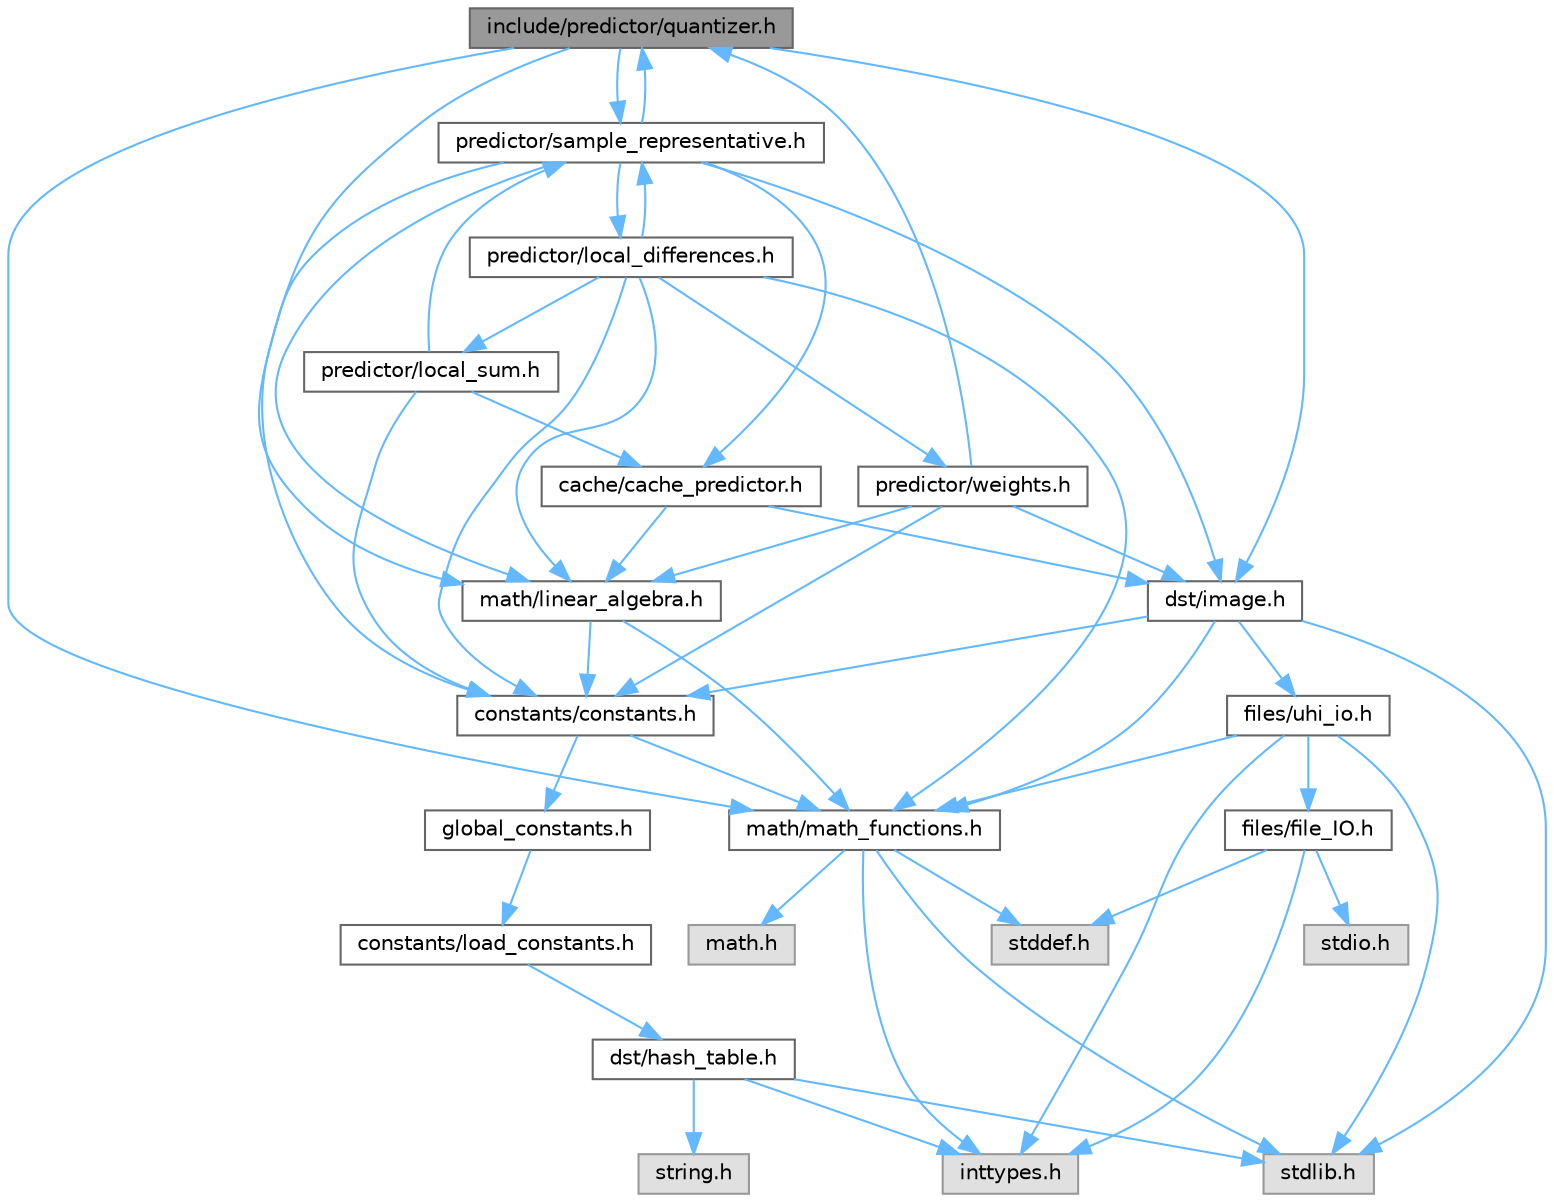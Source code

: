 digraph "include/predictor/quantizer.h"
{
 // LATEX_PDF_SIZE
  bgcolor="transparent";
  edge [fontname=Helvetica,fontsize=10,labelfontname=Helvetica,labelfontsize=10];
  node [fontname=Helvetica,fontsize=10,shape=box,height=0.2,width=0.4];
  Node1 [id="Node000001",label="include/predictor/quantizer.h",height=0.2,width=0.4,color="gray40", fillcolor="grey60", style="filled", fontcolor="black",tooltip=" "];
  Node1 -> Node2 [id="edge99_Node000001_Node000002",color="steelblue1",style="solid",tooltip=" "];
  Node2 [id="Node000002",label="dst/image.h",height=0.2,width=0.4,color="grey40", fillcolor="white", style="filled",URL="$d3/d00/a00113.html",tooltip=" "];
  Node2 -> Node3 [id="edge100_Node000002_Node000003",color="steelblue1",style="solid",tooltip=" "];
  Node3 [id="Node000003",label="math/math_functions.h",height=0.2,width=0.4,color="grey40", fillcolor="white", style="filled",URL="$d7/d9a/a00152.html",tooltip=" "];
  Node3 -> Node4 [id="edge101_Node000003_Node000004",color="steelblue1",style="solid",tooltip=" "];
  Node4 [id="Node000004",label="stdlib.h",height=0.2,width=0.4,color="grey60", fillcolor="#E0E0E0", style="filled",tooltip=" "];
  Node3 -> Node5 [id="edge102_Node000003_Node000005",color="steelblue1",style="solid",tooltip=" "];
  Node5 [id="Node000005",label="math.h",height=0.2,width=0.4,color="grey60", fillcolor="#E0E0E0", style="filled",tooltip=" "];
  Node3 -> Node6 [id="edge103_Node000003_Node000006",color="steelblue1",style="solid",tooltip=" "];
  Node6 [id="Node000006",label="inttypes.h",height=0.2,width=0.4,color="grey60", fillcolor="#E0E0E0", style="filled",tooltip=" "];
  Node3 -> Node7 [id="edge104_Node000003_Node000007",color="steelblue1",style="solid",tooltip=" "];
  Node7 [id="Node000007",label="stddef.h",height=0.2,width=0.4,color="grey60", fillcolor="#E0E0E0", style="filled",tooltip=" "];
  Node2 -> Node8 [id="edge105_Node000002_Node000008",color="steelblue1",style="solid",tooltip=" "];
  Node8 [id="Node000008",label="constants/constants.h",height=0.2,width=0.4,color="grey40", fillcolor="white", style="filled",URL="$d9/db6/a00146.html",tooltip=" "];
  Node8 -> Node3 [id="edge106_Node000008_Node000003",color="steelblue1",style="solid",tooltip=" "];
  Node8 -> Node9 [id="edge107_Node000008_Node000009",color="steelblue1",style="solid",tooltip=" "];
  Node9 [id="Node000009",label="global_constants.h",height=0.2,width=0.4,color="grey40", fillcolor="white", style="filled",URL="$d2/df5/a00137.html",tooltip=" "];
  Node9 -> Node10 [id="edge108_Node000009_Node000010",color="steelblue1",style="solid",tooltip=" "];
  Node10 [id="Node000010",label="constants/load_constants.h",height=0.2,width=0.4,color="grey40", fillcolor="white", style="filled",URL="$d7/dce/a00143.html",tooltip=" "];
  Node10 -> Node11 [id="edge109_Node000010_Node000011",color="steelblue1",style="solid",tooltip=" "];
  Node11 [id="Node000011",label="dst/hash_table.h",height=0.2,width=0.4,color="grey40", fillcolor="white", style="filled",URL="$df/d6a/a00119.html",tooltip=" "];
  Node11 -> Node4 [id="edge110_Node000011_Node000004",color="steelblue1",style="solid",tooltip=" "];
  Node11 -> Node6 [id="edge111_Node000011_Node000006",color="steelblue1",style="solid",tooltip=" "];
  Node11 -> Node12 [id="edge112_Node000011_Node000012",color="steelblue1",style="solid",tooltip=" "];
  Node12 [id="Node000012",label="string.h",height=0.2,width=0.4,color="grey60", fillcolor="#E0E0E0", style="filled",tooltip=" "];
  Node2 -> Node4 [id="edge113_Node000002_Node000004",color="steelblue1",style="solid",tooltip=" "];
  Node2 -> Node13 [id="edge114_Node000002_Node000013",color="steelblue1",style="solid",tooltip=" "];
  Node13 [id="Node000013",label="files/uhi_io.h",height=0.2,width=0.4,color="grey40", fillcolor="white", style="filled",URL="$d1/d88/a00128.html",tooltip=" "];
  Node13 -> Node6 [id="edge115_Node000013_Node000006",color="steelblue1",style="solid",tooltip=" "];
  Node13 -> Node4 [id="edge116_Node000013_Node000004",color="steelblue1",style="solid",tooltip=" "];
  Node13 -> Node14 [id="edge117_Node000013_Node000014",color="steelblue1",style="solid",tooltip=" "];
  Node14 [id="Node000014",label="files/file_IO.h",height=0.2,width=0.4,color="grey40", fillcolor="white", style="filled",URL="$df/dc8/a00122.html",tooltip=" "];
  Node14 -> Node6 [id="edge118_Node000014_Node000006",color="steelblue1",style="solid",tooltip=" "];
  Node14 -> Node7 [id="edge119_Node000014_Node000007",color="steelblue1",style="solid",tooltip=" "];
  Node14 -> Node15 [id="edge120_Node000014_Node000015",color="steelblue1",style="solid",tooltip=" "];
  Node15 [id="Node000015",label="stdio.h",height=0.2,width=0.4,color="grey60", fillcolor="#E0E0E0", style="filled",tooltip=" "];
  Node13 -> Node3 [id="edge121_Node000013_Node000003",color="steelblue1",style="solid",tooltip=" "];
  Node1 -> Node3 [id="edge122_Node000001_Node000003",color="steelblue1",style="solid",tooltip=" "];
  Node1 -> Node16 [id="edge123_Node000001_Node000016",color="steelblue1",style="solid",tooltip=" "];
  Node16 [id="Node000016",label="math/linear_algebra.h",height=0.2,width=0.4,color="grey40", fillcolor="white", style="filled",URL="$da/d1e/a00149.html",tooltip=" "];
  Node16 -> Node8 [id="edge124_Node000016_Node000008",color="steelblue1",style="solid",tooltip=" "];
  Node16 -> Node3 [id="edge125_Node000016_Node000003",color="steelblue1",style="solid",tooltip=" "];
  Node1 -> Node17 [id="edge126_Node000001_Node000017",color="steelblue1",style="solid",tooltip=" "];
  Node17 [id="Node000017",label="predictor/sample_representative.h",height=0.2,width=0.4,color="grey40", fillcolor="white", style="filled",URL="$d1/dc1/a00092.html",tooltip=" "];
  Node17 -> Node2 [id="edge127_Node000017_Node000002",color="steelblue1",style="solid",tooltip=" "];
  Node17 -> Node8 [id="edge128_Node000017_Node000008",color="steelblue1",style="solid",tooltip=" "];
  Node17 -> Node18 [id="edge129_Node000017_Node000018",color="steelblue1",style="solid",tooltip=" "];
  Node18 [id="Node000018",label="cache/cache_predictor.h",height=0.2,width=0.4,color="grey40", fillcolor="white", style="filled",URL="$db/db6/a00074.html",tooltip="Deprecated, Used as a buffer for debugging and temporary storage."];
  Node18 -> Node16 [id="edge130_Node000018_Node000016",color="steelblue1",style="solid",tooltip=" "];
  Node18 -> Node2 [id="edge131_Node000018_Node000002",color="steelblue1",style="solid",tooltip=" "];
  Node17 -> Node16 [id="edge132_Node000017_Node000016",color="steelblue1",style="solid",tooltip=" "];
  Node17 -> Node19 [id="edge133_Node000017_Node000019",color="steelblue1",style="solid",tooltip=" "];
  Node19 [id="Node000019",label="predictor/local_differences.h",height=0.2,width=0.4,color="grey40", fillcolor="white", style="filled",URL="$d4/d3a/a00101.html",tooltip=" "];
  Node19 -> Node8 [id="edge134_Node000019_Node000008",color="steelblue1",style="solid",tooltip=" "];
  Node19 -> Node16 [id="edge135_Node000019_Node000016",color="steelblue1",style="solid",tooltip=" "];
  Node19 -> Node3 [id="edge136_Node000019_Node000003",color="steelblue1",style="solid",tooltip=" "];
  Node19 -> Node20 [id="edge137_Node000019_Node000020",color="steelblue1",style="solid",tooltip=" "];
  Node20 [id="Node000020",label="predictor/local_sum.h",height=0.2,width=0.4,color="grey40", fillcolor="white", style="filled",URL="$df/d98/a00107.html",tooltip=" "];
  Node20 -> Node8 [id="edge138_Node000020_Node000008",color="steelblue1",style="solid",tooltip=" "];
  Node20 -> Node17 [id="edge139_Node000020_Node000017",color="steelblue1",style="solid",tooltip=" "];
  Node20 -> Node18 [id="edge140_Node000020_Node000018",color="steelblue1",style="solid",tooltip=" "];
  Node19 -> Node17 [id="edge141_Node000019_Node000017",color="steelblue1",style="solid",tooltip=" "];
  Node19 -> Node21 [id="edge142_Node000019_Node000021",color="steelblue1",style="solid",tooltip=" "];
  Node21 [id="Node000021",label="predictor/weights.h",height=0.2,width=0.4,color="grey40", fillcolor="white", style="filled",URL="$d9/d77/a00095.html",tooltip=" "];
  Node21 -> Node8 [id="edge143_Node000021_Node000008",color="steelblue1",style="solid",tooltip=" "];
  Node21 -> Node2 [id="edge144_Node000021_Node000002",color="steelblue1",style="solid",tooltip=" "];
  Node21 -> Node16 [id="edge145_Node000021_Node000016",color="steelblue1",style="solid",tooltip=" "];
  Node21 -> Node1 [id="edge146_Node000021_Node000001",color="steelblue1",style="solid",tooltip=" "];
  Node17 -> Node1 [id="edge147_Node000017_Node000001",color="steelblue1",style="solid",tooltip=" "];
}
